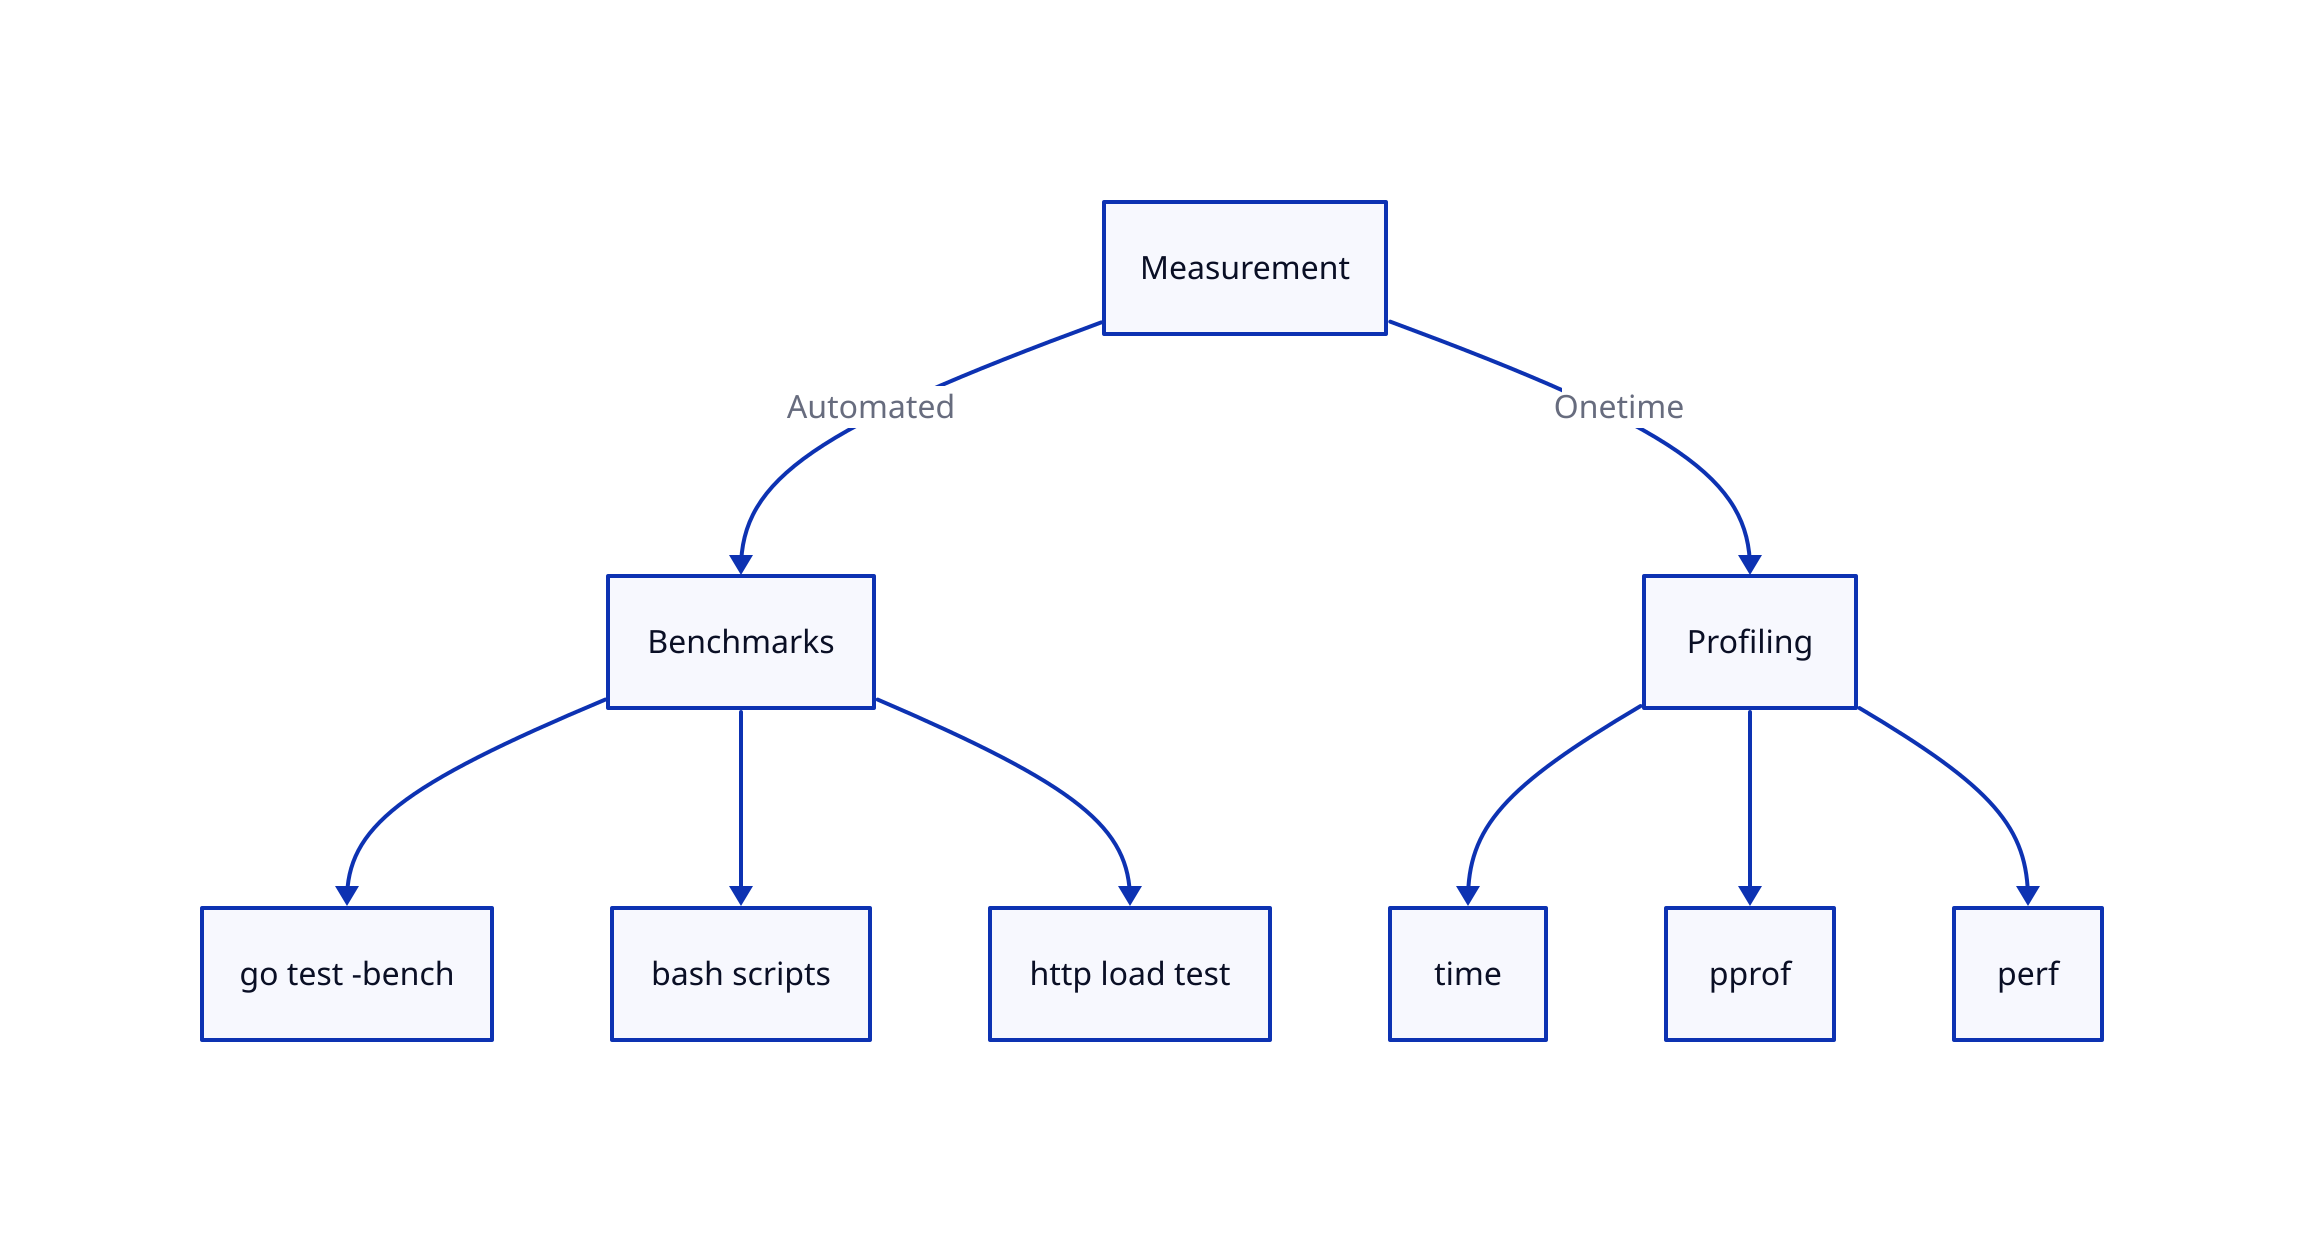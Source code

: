 m: Measurement
b: Benchmarks
p: Profiling

m -> b: Automated
m -> p: Onetime

b -> "go test -bench"
b -> "bash scripts"
b -> "http load test"

p -> "time"
p -> "pprof"
p -> "perf"
